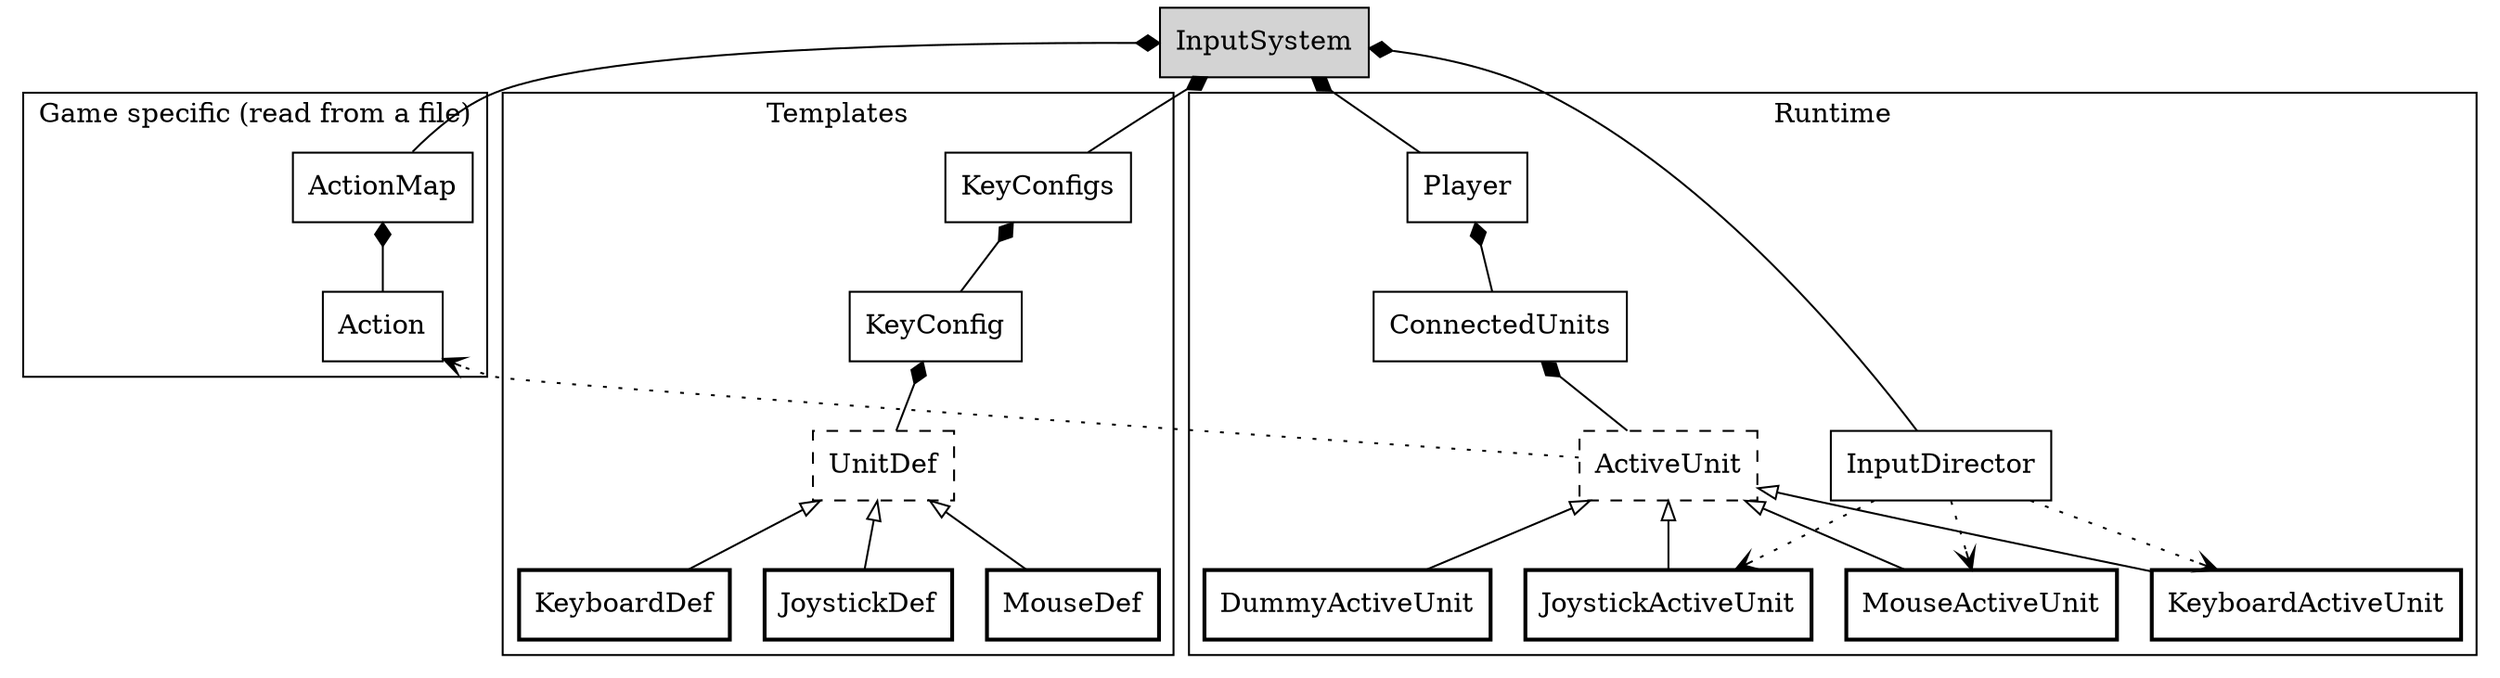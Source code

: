 digraph G {
	node [shape=box; style=solid];
	# graph [overlap=false rankdir = "LR"];
	# splines=ortho;
  
	subgraph cluster_gamespecific {
		label = "Game specific (read from a file)";
		color = "black";
		
		{
			edge[dir="both"; arrowhead="none"; arrowtail="diamond";];
			ActionMap -> Action;
		}
	}
	
	subgraph cluster_templates {
		label = "Templates";
		color = "black";
		
		{
			edge[dir="both"; arrowhead="none"; arrowtail="diamond";];
			KeyConfigs -> KeyConfig;
			KeyConfig -> UnitDef;
		}
		
		{
			edge[arrowhead="onormal"];
			JoystickDef -> UnitDef;
			MouseDef -> UnitDef;
			KeyboardDef -> UnitDef;
		}
		
		{
			rank=max;
			JoystickDef;
			MouseDef;
			KeyboardDef;
		}
	}
	
	subgraph cluster_runtime {
		label = "Runtime";
		color = "black";
		
		{
			edge[dir="both"; arrowhead="none"; arrowtail="diamond";];
			Player -> ConnectedUnits;
			ConnectedUnits -> ActiveUnit;
		}
		
		{
			edge[arrowhead="vee"; style="dotted"];
			InputDirector -> KeyboardActiveUnit;
			InputDirector -> JoystickActiveUnit;
			InputDirector -> MouseActiveUnit;
		}
		
		{
			edge[arrowhead="onormal"];
			DummyActiveUnit -> ActiveUnit;
			KeyboardActiveUnit -> ActiveUnit;
			
			JoystickActiveUnit -> ActiveUnit;
			MouseActiveUnit -> ActiveUnit;
		}
		
		{
			rank = max;
			DummyActiveUnit;
			KeyboardActiveUnit;
			
			JoystickActiveUnit;
			MouseActiveUnit;
		}
	}

	{
		edge[dir="both"; arrowhead="none"; arrowtail="diamond";];	
		InputSystem -> ActionMap;
		InputSystem -> KeyConfigs;
		InputSystem -> InputDirector;
		InputSystem -> Player;
	}
	
	{
		edge[arrowhead="vee"; style="dotted"];
		ActiveUnit -> Action [constraint=false];
	}
	
	UnitDef[style=dashed];
	ActiveUnit[style=dashed];
	
	KeyboardDef[style=bold];
	MouseDef[style=bold];
	JoystickDef[style=bold];
	KeyboardActiveUnit[style=bold];
	DummyActiveUnit[style=bold];
	JoystickActiveUnit[style=bold];
	MouseActiveUnit[style=bold];
	
	InputSystem[style=filled];
}
